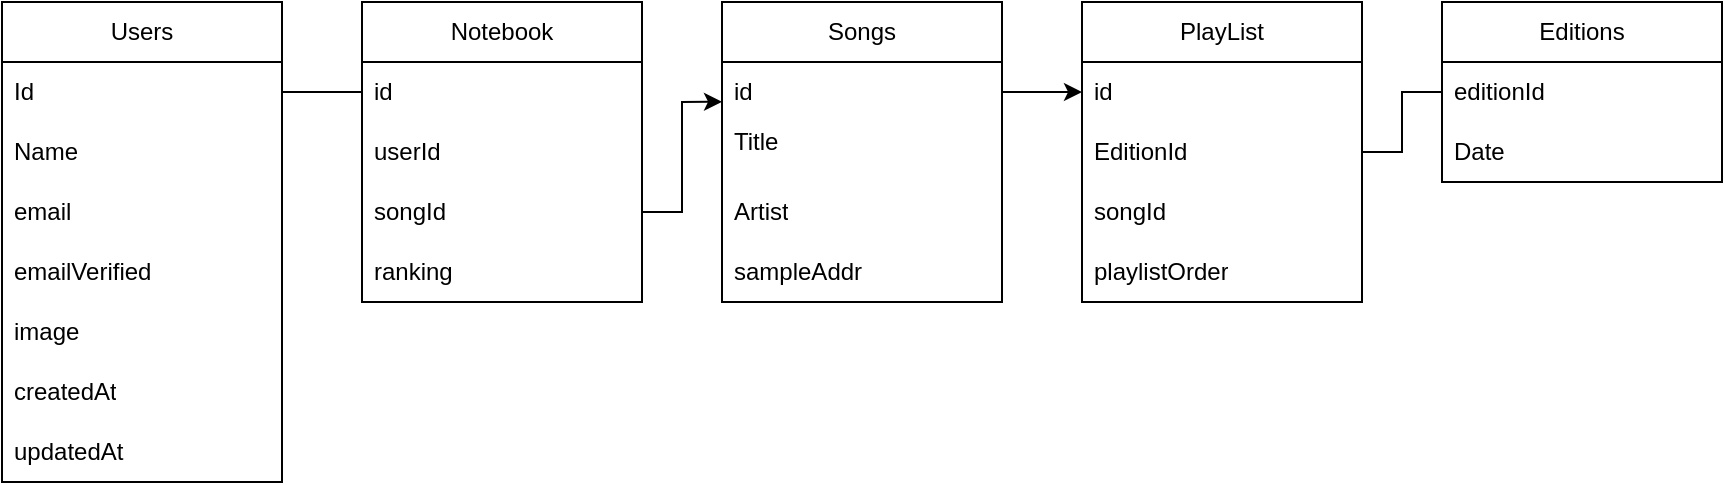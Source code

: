 <mxfile version="26.0.4">
  <diagram name="Page-1" id="RrG7VBZHLvWIBhCkXeZg">
    <mxGraphModel dx="989" dy="546" grid="1" gridSize="10" guides="1" tooltips="1" connect="1" arrows="1" fold="1" page="1" pageScale="1" pageWidth="850" pageHeight="1100" math="0" shadow="0">
      <root>
        <mxCell id="0" />
        <mxCell id="1" parent="0" />
        <mxCell id="ZdD1XRqbYivANZIt-f3H-1" value="Users" style="swimlane;fontStyle=0;childLayout=stackLayout;horizontal=1;startSize=30;horizontalStack=0;resizeParent=1;resizeParentMax=0;resizeLast=0;collapsible=1;marginBottom=0;whiteSpace=wrap;html=1;" vertex="1" parent="1">
          <mxGeometry x="40" y="360" width="140" height="240" as="geometry" />
        </mxCell>
        <mxCell id="ZdD1XRqbYivANZIt-f3H-2" value="Id" style="text;strokeColor=none;fillColor=none;align=left;verticalAlign=middle;spacingLeft=4;spacingRight=4;overflow=hidden;points=[[0,0.5],[1,0.5]];portConstraint=eastwest;rotatable=0;whiteSpace=wrap;html=1;" vertex="1" parent="ZdD1XRqbYivANZIt-f3H-1">
          <mxGeometry y="30" width="140" height="30" as="geometry" />
        </mxCell>
        <mxCell id="ZdD1XRqbYivANZIt-f3H-3" value="Name" style="text;strokeColor=none;fillColor=none;align=left;verticalAlign=middle;spacingLeft=4;spacingRight=4;overflow=hidden;points=[[0,0.5],[1,0.5]];portConstraint=eastwest;rotatable=0;whiteSpace=wrap;html=1;" vertex="1" parent="ZdD1XRqbYivANZIt-f3H-1">
          <mxGeometry y="60" width="140" height="30" as="geometry" />
        </mxCell>
        <mxCell id="ZdD1XRqbYivANZIt-f3H-4" value="email" style="text;strokeColor=none;fillColor=none;align=left;verticalAlign=middle;spacingLeft=4;spacingRight=4;overflow=hidden;points=[[0,0.5],[1,0.5]];portConstraint=eastwest;rotatable=0;whiteSpace=wrap;html=1;" vertex="1" parent="ZdD1XRqbYivANZIt-f3H-1">
          <mxGeometry y="90" width="140" height="30" as="geometry" />
        </mxCell>
        <mxCell id="ZdD1XRqbYivANZIt-f3H-5" value="emailVerified" style="text;strokeColor=none;fillColor=none;align=left;verticalAlign=middle;spacingLeft=4;spacingRight=4;overflow=hidden;points=[[0,0.5],[1,0.5]];portConstraint=eastwest;rotatable=0;whiteSpace=wrap;html=1;" vertex="1" parent="ZdD1XRqbYivANZIt-f3H-1">
          <mxGeometry y="120" width="140" height="30" as="geometry" />
        </mxCell>
        <mxCell id="ZdD1XRqbYivANZIt-f3H-6" value="image" style="text;strokeColor=none;fillColor=none;align=left;verticalAlign=middle;spacingLeft=4;spacingRight=4;overflow=hidden;points=[[0,0.5],[1,0.5]];portConstraint=eastwest;rotatable=0;whiteSpace=wrap;html=1;" vertex="1" parent="ZdD1XRqbYivANZIt-f3H-1">
          <mxGeometry y="150" width="140" height="30" as="geometry" />
        </mxCell>
        <mxCell id="ZdD1XRqbYivANZIt-f3H-7" value="createdAt" style="text;strokeColor=none;fillColor=none;align=left;verticalAlign=middle;spacingLeft=4;spacingRight=4;overflow=hidden;points=[[0,0.5],[1,0.5]];portConstraint=eastwest;rotatable=0;whiteSpace=wrap;html=1;" vertex="1" parent="ZdD1XRqbYivANZIt-f3H-1">
          <mxGeometry y="180" width="140" height="30" as="geometry" />
        </mxCell>
        <mxCell id="ZdD1XRqbYivANZIt-f3H-8" value="updatedAt" style="text;strokeColor=none;fillColor=none;align=left;verticalAlign=middle;spacingLeft=4;spacingRight=4;overflow=hidden;points=[[0,0.5],[1,0.5]];portConstraint=eastwest;rotatable=0;whiteSpace=wrap;html=1;" vertex="1" parent="ZdD1XRqbYivANZIt-f3H-1">
          <mxGeometry y="210" width="140" height="30" as="geometry" />
        </mxCell>
        <mxCell id="ZdD1XRqbYivANZIt-f3H-9" value="Editi&lt;span style=&quot;background-color: transparent; color: light-dark(rgb(0, 0, 0), rgb(255, 255, 255));&quot;&gt;ons&lt;/span&gt;" style="swimlane;fontStyle=0;childLayout=stackLayout;horizontal=1;startSize=30;horizontalStack=0;resizeParent=1;resizeParentMax=0;resizeLast=0;collapsible=1;marginBottom=0;whiteSpace=wrap;html=1;" vertex="1" parent="1">
          <mxGeometry x="760" y="360" width="140" height="90" as="geometry" />
        </mxCell>
        <mxCell id="ZdD1XRqbYivANZIt-f3H-10" value="editionId" style="text;strokeColor=none;fillColor=none;align=left;verticalAlign=middle;spacingLeft=4;spacingRight=4;overflow=hidden;points=[[0,0.5],[1,0.5]];portConstraint=eastwest;rotatable=0;whiteSpace=wrap;html=1;" vertex="1" parent="ZdD1XRqbYivANZIt-f3H-9">
          <mxGeometry y="30" width="140" height="30" as="geometry" />
        </mxCell>
        <mxCell id="ZdD1XRqbYivANZIt-f3H-15" value="Date" style="text;strokeColor=none;fillColor=none;align=left;verticalAlign=middle;spacingLeft=4;spacingRight=4;overflow=hidden;points=[[0,0.5],[1,0.5]];portConstraint=eastwest;rotatable=0;whiteSpace=wrap;html=1;" vertex="1" parent="ZdD1XRqbYivANZIt-f3H-9">
          <mxGeometry y="60" width="140" height="30" as="geometry" />
        </mxCell>
        <mxCell id="ZdD1XRqbYivANZIt-f3H-16" value="Notebook" style="swimlane;fontStyle=0;childLayout=stackLayout;horizontal=1;startSize=30;horizontalStack=0;resizeParent=1;resizeParentMax=0;resizeLast=0;collapsible=1;marginBottom=0;whiteSpace=wrap;html=1;" vertex="1" parent="1">
          <mxGeometry x="220" y="360" width="140" height="150" as="geometry" />
        </mxCell>
        <mxCell id="ZdD1XRqbYivANZIt-f3H-17" value="id" style="text;strokeColor=none;fillColor=none;align=left;verticalAlign=middle;spacingLeft=4;spacingRight=4;overflow=hidden;points=[[0,0.5],[1,0.5]];portConstraint=eastwest;rotatable=0;whiteSpace=wrap;html=1;" vertex="1" parent="ZdD1XRqbYivANZIt-f3H-16">
          <mxGeometry y="30" width="140" height="30" as="geometry" />
        </mxCell>
        <mxCell id="ZdD1XRqbYivANZIt-f3H-18" value="userId" style="text;strokeColor=none;fillColor=none;align=left;verticalAlign=middle;spacingLeft=4;spacingRight=4;overflow=hidden;points=[[0,0.5],[1,0.5]];portConstraint=eastwest;rotatable=0;whiteSpace=wrap;html=1;" vertex="1" parent="ZdD1XRqbYivANZIt-f3H-16">
          <mxGeometry y="60" width="140" height="30" as="geometry" />
        </mxCell>
        <mxCell id="ZdD1XRqbYivANZIt-f3H-19" value="songId" style="text;strokeColor=none;fillColor=none;align=left;verticalAlign=middle;spacingLeft=4;spacingRight=4;overflow=hidden;points=[[0,0.5],[1,0.5]];portConstraint=eastwest;rotatable=0;whiteSpace=wrap;html=1;" vertex="1" parent="ZdD1XRqbYivANZIt-f3H-16">
          <mxGeometry y="90" width="140" height="30" as="geometry" />
        </mxCell>
        <mxCell id="ZdD1XRqbYivANZIt-f3H-30" value="ranking" style="text;strokeColor=none;fillColor=none;align=left;verticalAlign=middle;spacingLeft=4;spacingRight=4;overflow=hidden;points=[[0,0.5],[1,0.5]];portConstraint=eastwest;rotatable=0;whiteSpace=wrap;html=1;" vertex="1" parent="ZdD1XRqbYivANZIt-f3H-16">
          <mxGeometry y="120" width="140" height="30" as="geometry" />
        </mxCell>
        <mxCell id="ZdD1XRqbYivANZIt-f3H-21" value="Songs" style="swimlane;fontStyle=0;childLayout=stackLayout;horizontal=1;startSize=30;horizontalStack=0;resizeParent=1;resizeParentMax=0;resizeLast=0;collapsible=1;marginBottom=0;whiteSpace=wrap;html=1;" vertex="1" parent="1">
          <mxGeometry x="400" y="360" width="140" height="150" as="geometry" />
        </mxCell>
        <mxCell id="ZdD1XRqbYivANZIt-f3H-22" value="id" style="text;strokeColor=none;fillColor=none;align=left;verticalAlign=middle;spacingLeft=4;spacingRight=4;overflow=hidden;points=[[0,0.5],[1,0.5]];portConstraint=eastwest;rotatable=0;whiteSpace=wrap;html=1;" vertex="1" parent="ZdD1XRqbYivANZIt-f3H-21">
          <mxGeometry y="30" width="140" height="30" as="geometry" />
        </mxCell>
        <mxCell id="ZdD1XRqbYivANZIt-f3H-23" value="Title&lt;div&gt;&lt;br&gt;&lt;/div&gt;" style="text;strokeColor=none;fillColor=none;align=left;verticalAlign=middle;spacingLeft=4;spacingRight=4;overflow=hidden;points=[[0,0.5],[1,0.5]];portConstraint=eastwest;rotatable=0;whiteSpace=wrap;html=1;" vertex="1" parent="ZdD1XRqbYivANZIt-f3H-21">
          <mxGeometry y="60" width="140" height="30" as="geometry" />
        </mxCell>
        <mxCell id="ZdD1XRqbYivANZIt-f3H-24" value="Artist" style="text;strokeColor=none;fillColor=none;align=left;verticalAlign=middle;spacingLeft=4;spacingRight=4;overflow=hidden;points=[[0,0.5],[1,0.5]];portConstraint=eastwest;rotatable=0;whiteSpace=wrap;html=1;" vertex="1" parent="ZdD1XRqbYivANZIt-f3H-21">
          <mxGeometry y="90" width="140" height="30" as="geometry" />
        </mxCell>
        <mxCell id="ZdD1XRqbYivANZIt-f3H-25" value="sampleAddr" style="text;strokeColor=none;fillColor=none;align=left;verticalAlign=middle;spacingLeft=4;spacingRight=4;overflow=hidden;points=[[0,0.5],[1,0.5]];portConstraint=eastwest;rotatable=0;whiteSpace=wrap;html=1;" vertex="1" parent="ZdD1XRqbYivANZIt-f3H-21">
          <mxGeometry y="120" width="140" height="30" as="geometry" />
        </mxCell>
        <mxCell id="ZdD1XRqbYivANZIt-f3H-29" value="" style="endArrow=none;html=1;rounded=0;entryX=0;entryY=0.5;entryDx=0;entryDy=0;exitX=1;exitY=0.5;exitDx=0;exitDy=0;" edge="1" parent="1" source="ZdD1XRqbYivANZIt-f3H-2" target="ZdD1XRqbYivANZIt-f3H-17">
          <mxGeometry width="50" height="50" relative="1" as="geometry">
            <mxPoint x="300" y="410" as="sourcePoint" />
            <mxPoint x="420" y="560" as="targetPoint" />
          </mxGeometry>
        </mxCell>
        <mxCell id="ZdD1XRqbYivANZIt-f3H-36" value="PlayList" style="swimlane;fontStyle=0;childLayout=stackLayout;horizontal=1;startSize=30;horizontalStack=0;resizeParent=1;resizeParentMax=0;resizeLast=0;collapsible=1;marginBottom=0;whiteSpace=wrap;html=1;" vertex="1" parent="1">
          <mxGeometry x="580" y="360" width="140" height="150" as="geometry" />
        </mxCell>
        <mxCell id="ZdD1XRqbYivANZIt-f3H-37" value="id" style="text;strokeColor=none;fillColor=none;align=left;verticalAlign=middle;spacingLeft=4;spacingRight=4;overflow=hidden;points=[[0,0.5],[1,0.5]];portConstraint=eastwest;rotatable=0;whiteSpace=wrap;html=1;" vertex="1" parent="ZdD1XRqbYivANZIt-f3H-36">
          <mxGeometry y="30" width="140" height="30" as="geometry" />
        </mxCell>
        <mxCell id="ZdD1XRqbYivANZIt-f3H-34" value="EditionId" style="text;strokeColor=none;fillColor=none;align=left;verticalAlign=middle;spacingLeft=4;spacingRight=4;overflow=hidden;points=[[0,0.5],[1,0.5]];portConstraint=eastwest;rotatable=0;whiteSpace=wrap;html=1;" vertex="1" parent="ZdD1XRqbYivANZIt-f3H-36">
          <mxGeometry y="60" width="140" height="30" as="geometry" />
        </mxCell>
        <mxCell id="ZdD1XRqbYivANZIt-f3H-38" value="songId" style="text;strokeColor=none;fillColor=none;align=left;verticalAlign=middle;spacingLeft=4;spacingRight=4;overflow=hidden;points=[[0,0.5],[1,0.5]];portConstraint=eastwest;rotatable=0;whiteSpace=wrap;html=1;" vertex="1" parent="ZdD1XRqbYivANZIt-f3H-36">
          <mxGeometry y="90" width="140" height="30" as="geometry" />
        </mxCell>
        <mxCell id="ZdD1XRqbYivANZIt-f3H-35" value="playlistOrder" style="text;strokeColor=none;fillColor=none;align=left;verticalAlign=middle;spacingLeft=4;spacingRight=4;overflow=hidden;points=[[0,0.5],[1,0.5]];portConstraint=eastwest;rotatable=0;whiteSpace=wrap;html=1;" vertex="1" parent="ZdD1XRqbYivANZIt-f3H-36">
          <mxGeometry y="120" width="140" height="30" as="geometry" />
        </mxCell>
        <mxCell id="ZdD1XRqbYivANZIt-f3H-42" value="" style="endArrow=classic;html=1;rounded=0;exitX=1;exitY=0.5;exitDx=0;exitDy=0;entryX=0;entryY=0.662;entryDx=0;entryDy=0;entryPerimeter=0;" edge="1" parent="1" source="ZdD1XRqbYivANZIt-f3H-19" target="ZdD1XRqbYivANZIt-f3H-22">
          <mxGeometry width="50" height="50" relative="1" as="geometry">
            <mxPoint x="370" y="610" as="sourcePoint" />
            <mxPoint x="420" y="560" as="targetPoint" />
            <Array as="points">
              <mxPoint x="380" y="465" />
              <mxPoint x="380" y="410" />
            </Array>
          </mxGeometry>
        </mxCell>
        <mxCell id="ZdD1XRqbYivANZIt-f3H-43" value="" style="endArrow=classic;html=1;rounded=0;exitX=1;exitY=0.5;exitDx=0;exitDy=0;" edge="1" parent="1" source="ZdD1XRqbYivANZIt-f3H-22" target="ZdD1XRqbYivANZIt-f3H-37">
          <mxGeometry width="50" height="50" relative="1" as="geometry">
            <mxPoint x="640" y="610" as="sourcePoint" />
            <mxPoint x="560" y="440" as="targetPoint" />
          </mxGeometry>
        </mxCell>
        <mxCell id="ZdD1XRqbYivANZIt-f3H-44" value="" style="endArrow=none;html=1;rounded=0;exitX=1;exitY=0.5;exitDx=0;exitDy=0;entryX=0;entryY=0.5;entryDx=0;entryDy=0;" edge="1" parent="1" source="ZdD1XRqbYivANZIt-f3H-34" target="ZdD1XRqbYivANZIt-f3H-10">
          <mxGeometry width="50" height="50" relative="1" as="geometry">
            <mxPoint x="640" y="610" as="sourcePoint" />
            <mxPoint x="690" y="560" as="targetPoint" />
            <Array as="points">
              <mxPoint x="740" y="435" />
              <mxPoint x="740" y="405" />
            </Array>
          </mxGeometry>
        </mxCell>
      </root>
    </mxGraphModel>
  </diagram>
</mxfile>
